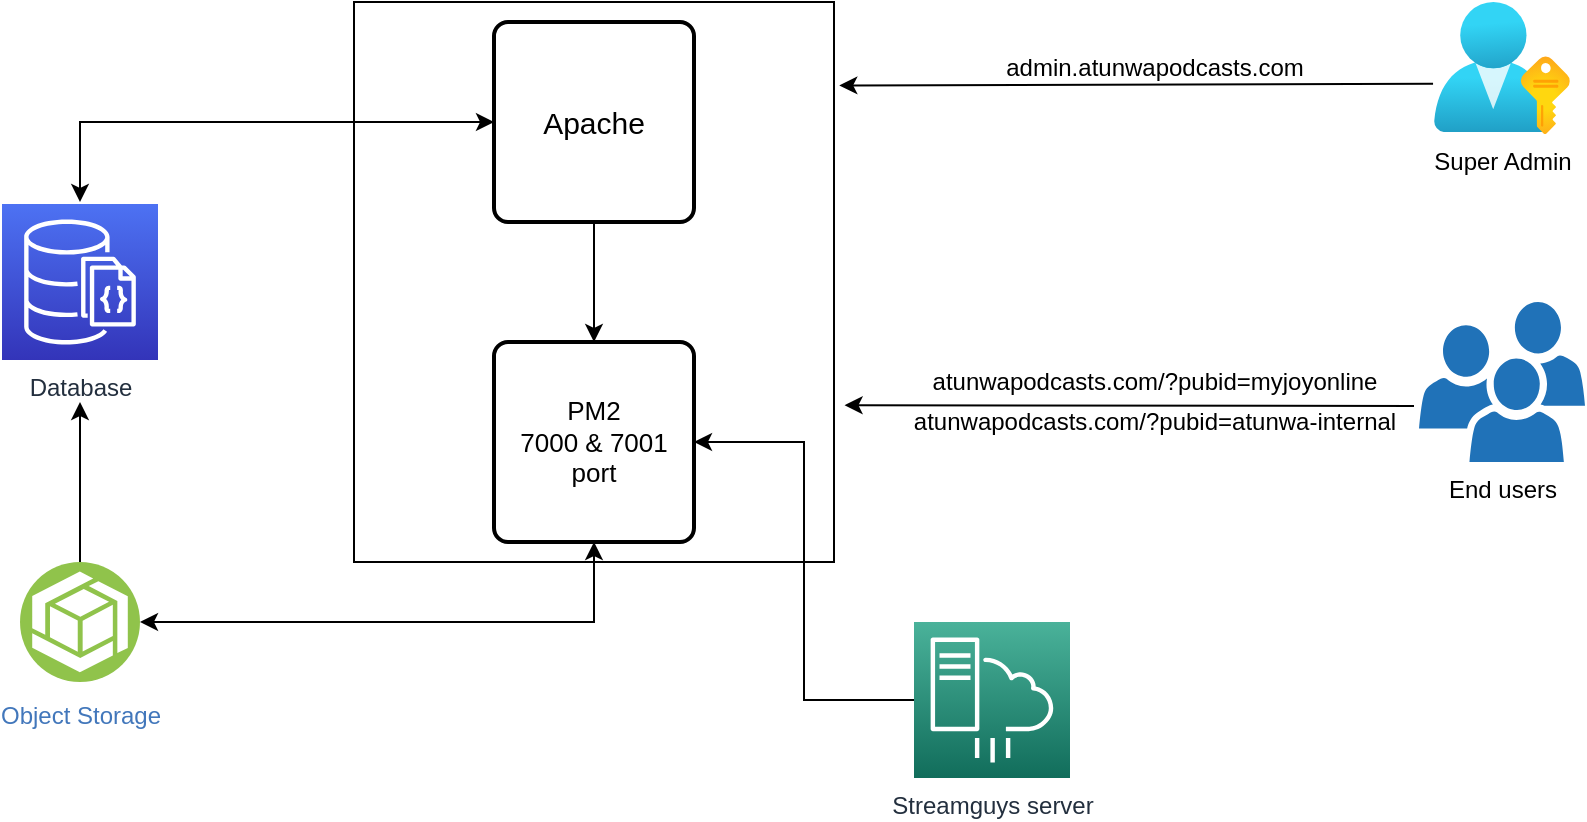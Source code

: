 <mxfile version="14.4.7" type="gitlab">
  <diagram id="_zSXHAouALzeegB6_Zls" name="Page-1">
    <mxGraphModel dx="713" dy="462" grid="1" gridSize="10" guides="1" tooltips="1" connect="1" arrows="1" fold="1" page="1" pageScale="1" pageWidth="827" pageHeight="1169" math="0" shadow="0">
      <root>
        <mxCell id="0" />
        <mxCell id="1" parent="0" />
        <mxCell id="aqkXh1fwxiWS7asC1dlC-2" value="" style="rounded=0;whiteSpace=wrap;html=1;" parent="1" vertex="1">
          <mxGeometry x="290" y="120" width="240" height="280" as="geometry" />
        </mxCell>
        <mxCell id="aqkXh1fwxiWS7asC1dlC-13" value="" style="edgeStyle=orthogonalEdgeStyle;rounded=0;orthogonalLoop=1;jettySize=auto;html=1;" parent="1" source="aqkXh1fwxiWS7asC1dlC-11" target="aqkXh1fwxiWS7asC1dlC-12" edge="1">
          <mxGeometry relative="1" as="geometry" />
        </mxCell>
        <mxCell id="aqkXh1fwxiWS7asC1dlC-40" style="edgeStyle=orthogonalEdgeStyle;rounded=0;orthogonalLoop=1;jettySize=auto;html=1;startArrow=classic;startFill=1;" parent="1" source="aqkXh1fwxiWS7asC1dlC-11" edge="1">
          <mxGeometry relative="1" as="geometry">
            <mxPoint x="153" y="220" as="targetPoint" />
            <Array as="points">
              <mxPoint x="153" y="180" />
            </Array>
          </mxGeometry>
        </mxCell>
        <mxCell id="aqkXh1fwxiWS7asC1dlC-11" value="&lt;font style=&quot;font-size: 15px&quot;&gt;Apache&lt;/font&gt;" style="rounded=1;whiteSpace=wrap;html=1;absoluteArcSize=1;arcSize=14;strokeWidth=2;" parent="1" vertex="1">
          <mxGeometry x="360" y="130" width="100" height="100" as="geometry" />
        </mxCell>
        <mxCell id="aqkXh1fwxiWS7asC1dlC-37" style="edgeStyle=orthogonalEdgeStyle;rounded=0;orthogonalLoop=1;jettySize=auto;html=1;entryX=1;entryY=0.5;entryDx=0;entryDy=0;startArrow=classic;startFill=1;" parent="1" source="aqkXh1fwxiWS7asC1dlC-12" target="aqkXh1fwxiWS7asC1dlC-33" edge="1">
          <mxGeometry relative="1" as="geometry">
            <Array as="points">
              <mxPoint x="410" y="430" />
            </Array>
          </mxGeometry>
        </mxCell>
        <mxCell id="aqkXh1fwxiWS7asC1dlC-12" value="&lt;font style=&quot;font-size: 13px&quot;&gt;PM2&lt;br&gt;7000 &amp;amp; 7001 port&lt;/font&gt;" style="rounded=1;whiteSpace=wrap;html=1;absoluteArcSize=1;arcSize=14;strokeWidth=2;" parent="1" vertex="1">
          <mxGeometry x="360" y="290" width="100" height="100" as="geometry" />
        </mxCell>
        <mxCell id="aqkXh1fwxiWS7asC1dlC-17" value="Super Admin" style="aspect=fixed;html=1;points=[];align=center;image;fontSize=12;image=img/lib/azure2/azure_stack/User_Subscriptions.svg;" parent="1" vertex="1">
          <mxGeometry x="830" y="120" width="68" height="66" as="geometry" />
        </mxCell>
        <mxCell id="aqkXh1fwxiWS7asC1dlC-18" value="End users" style="pointerEvents=1;shadow=0;dashed=0;html=1;strokeColor=none;labelPosition=center;verticalLabelPosition=bottom;verticalAlign=top;outlineConnect=0;align=center;shape=mxgraph.office.users.users;fillColor=#2072B8;" parent="1" vertex="1">
          <mxGeometry x="822.5" y="270" width="83" height="80" as="geometry" />
        </mxCell>
        <mxCell id="aqkXh1fwxiWS7asC1dlC-19" value="Database&lt;br&gt;" style="points=[[0,0,0],[0.25,0,0],[0.5,0,0],[0.75,0,0],[1,0,0],[0,1,0],[0.25,1,0],[0.5,1,0],[0.75,1,0],[1,1,0],[0,0.25,0],[0,0.5,0],[0,0.75,0],[1,0.25,0],[1,0.5,0],[1,0.75,0]];outlineConnect=0;fontColor=#232F3E;gradientColor=#4D72F3;gradientDirection=north;fillColor=#3334B9;strokeColor=#ffffff;dashed=0;verticalLabelPosition=bottom;verticalAlign=top;align=center;html=1;fontSize=12;fontStyle=0;aspect=fixed;shape=mxgraph.aws4.resourceIcon;resIcon=mxgraph.aws4.documentdb_with_mongodb_compatibility;" parent="1" vertex="1">
          <mxGeometry x="114" y="221" width="78" height="78" as="geometry" />
        </mxCell>
        <mxCell id="aqkXh1fwxiWS7asC1dlC-28" value="" style="endArrow=classic;html=1;entryX=1.011;entryY=0.149;entryDx=0;entryDy=0;entryPerimeter=0;exitX=-0.007;exitY=0.619;exitDx=0;exitDy=0;exitPerimeter=0;" parent="1" source="aqkXh1fwxiWS7asC1dlC-17" target="aqkXh1fwxiWS7asC1dlC-2" edge="1">
          <mxGeometry width="50" height="50" relative="1" as="geometry">
            <mxPoint x="660" y="220" as="sourcePoint" />
            <mxPoint x="710" y="170" as="targetPoint" />
          </mxGeometry>
        </mxCell>
        <mxCell id="aqkXh1fwxiWS7asC1dlC-29" value="admin.atunwapodcasts.com" style="text;html=1;align=center;verticalAlign=middle;resizable=0;points=[];autosize=1;" parent="1" vertex="1">
          <mxGeometry x="610" y="143" width="160" height="20" as="geometry" />
        </mxCell>
        <mxCell id="aqkXh1fwxiWS7asC1dlC-30" value="" style="endArrow=classic;html=1;entryX=1.022;entryY=0.72;entryDx=0;entryDy=0;entryPerimeter=0;" parent="1" target="aqkXh1fwxiWS7asC1dlC-2" edge="1">
          <mxGeometry width="50" height="50" relative="1" as="geometry">
            <mxPoint x="820" y="322" as="sourcePoint" />
            <mxPoint x="650" y="260" as="targetPoint" />
          </mxGeometry>
        </mxCell>
        <mxCell id="aqkXh1fwxiWS7asC1dlC-31" value="atunwapodcasts.com/?pubid=myjoyonline" style="text;html=1;align=center;verticalAlign=middle;resizable=0;points=[];autosize=1;" parent="1" vertex="1">
          <mxGeometry x="570" y="300" width="240" height="20" as="geometry" />
        </mxCell>
        <mxCell id="aqkXh1fwxiWS7asC1dlC-32" value="atunwapodcasts.com/?pubid=atunwa-internal" style="text;html=1;align=center;verticalAlign=middle;resizable=0;points=[];autosize=1;" parent="1" vertex="1">
          <mxGeometry x="560" y="320" width="260" height="20" as="geometry" />
        </mxCell>
        <mxCell id="aqkXh1fwxiWS7asC1dlC-34" value="" style="edgeStyle=orthogonalEdgeStyle;rounded=0;orthogonalLoop=1;jettySize=auto;html=1;" parent="1" source="aqkXh1fwxiWS7asC1dlC-33" edge="1">
          <mxGeometry relative="1" as="geometry">
            <mxPoint x="153" y="320" as="targetPoint" />
          </mxGeometry>
        </mxCell>
        <mxCell id="aqkXh1fwxiWS7asC1dlC-33" value="Object Storage" style="aspect=fixed;perimeter=ellipsePerimeter;html=1;align=center;shadow=0;dashed=0;fontColor=#4277BB;labelBackgroundColor=#ffffff;fontSize=12;spacingTop=3;image;image=img/lib/ibm/vpc/ObjectStorage.svg;" parent="1" vertex="1">
          <mxGeometry x="123" y="400" width="60" height="60" as="geometry" />
        </mxCell>
        <mxCell id="aqkXh1fwxiWS7asC1dlC-42" style="edgeStyle=orthogonalEdgeStyle;rounded=0;orthogonalLoop=1;jettySize=auto;html=1;entryX=1;entryY=0.5;entryDx=0;entryDy=0;startArrow=none;startFill=0;" parent="1" source="aqkXh1fwxiWS7asC1dlC-41" target="aqkXh1fwxiWS7asC1dlC-12" edge="1">
          <mxGeometry relative="1" as="geometry" />
        </mxCell>
        <mxCell id="aqkXh1fwxiWS7asC1dlC-41" value="Streamguys server" style="points=[[0,0,0],[0.25,0,0],[0.5,0,0],[0.75,0,0],[1,0,0],[0,1,0],[0.25,1,0],[0.5,1,0],[0.75,1,0],[1,1,0],[0,0.25,0],[0,0.5,0],[0,0.75,0],[1,0.25,0],[1,0.5,0],[1,0.75,0]];outlineConnect=0;fontColor=#232F3E;gradientColor=#4AB29A;gradientDirection=north;fillColor=#116D5B;strokeColor=#ffffff;dashed=0;verticalLabelPosition=bottom;verticalAlign=top;align=center;html=1;fontSize=12;fontStyle=0;aspect=fixed;shape=mxgraph.aws4.resourceIcon;resIcon=mxgraph.aws4.server_migration_service;" parent="1" vertex="1">
          <mxGeometry x="570" y="430" width="78" height="78" as="geometry" />
        </mxCell>
      </root>
    </mxGraphModel>
  </diagram>
</mxfile>
